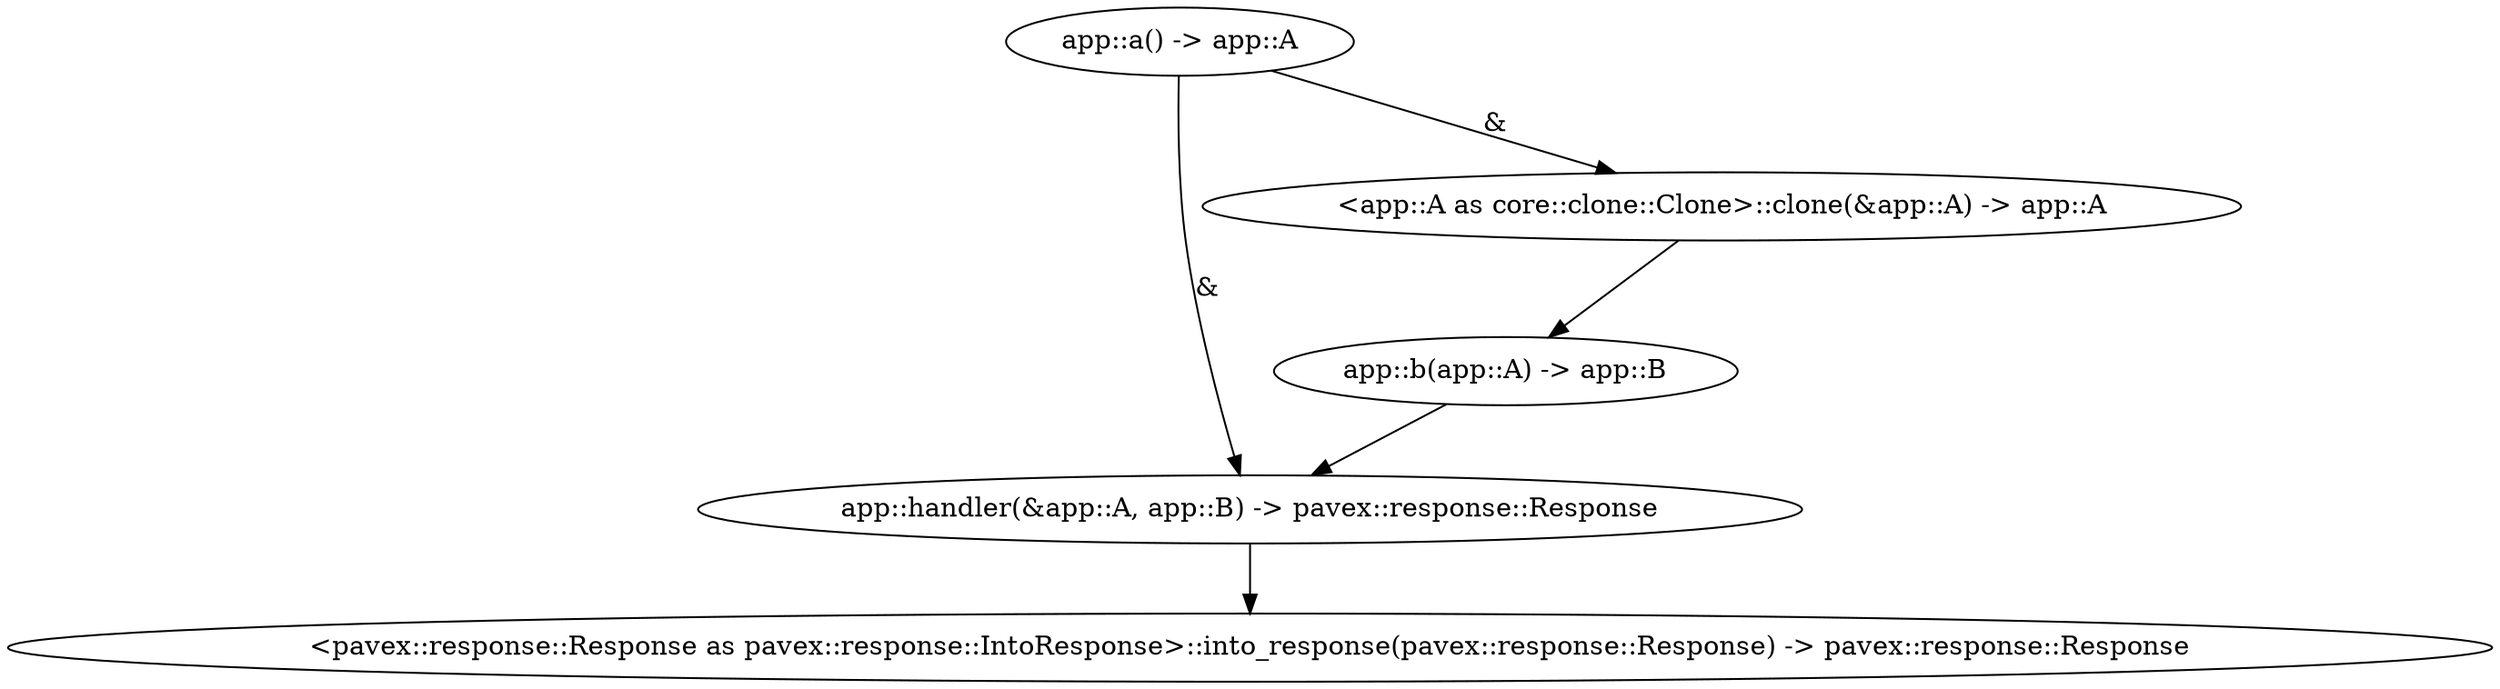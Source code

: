 digraph "GET /home - 0" {
    0 [ label = "app::handler(&app::A, app::B) -> pavex::response::Response"]
    1 [ label = "app::b(app::A) -> app::B"]
    2 [ label = "app::a() -> app::A"]
    3 [ label = "<pavex::response::Response as pavex::response::IntoResponse>::into_response(pavex::response::Response) -> pavex::response::Response"]
    4 [ label = "<app::A as core::clone::Clone>::clone(&app::A) -> app::A"]
    1 -> 0 [ ]
    2 -> 0 [ label = "&"]
    0 -> 3 [ ]
    2 -> 4 [ label = "&"]
    4 -> 1 [ ]
}

digraph "* /home - 0" {
    0 [ label = "pavex::router::default_fallback(&pavex::request::route::AllowedMethods) -> pavex::response::Response"]
    2 [ label = "<pavex::response::Response as pavex::response::IntoResponse>::into_response(pavex::response::Response) -> pavex::response::Response"]
    3 [ label = "&pavex::request::route::AllowedMethods"]
    0 -> 2 [ ]
    3 -> 0 [ ]
}

digraph app_state {
    0 [ label = "crate::ApplicationState() -> crate::ApplicationState"]
}